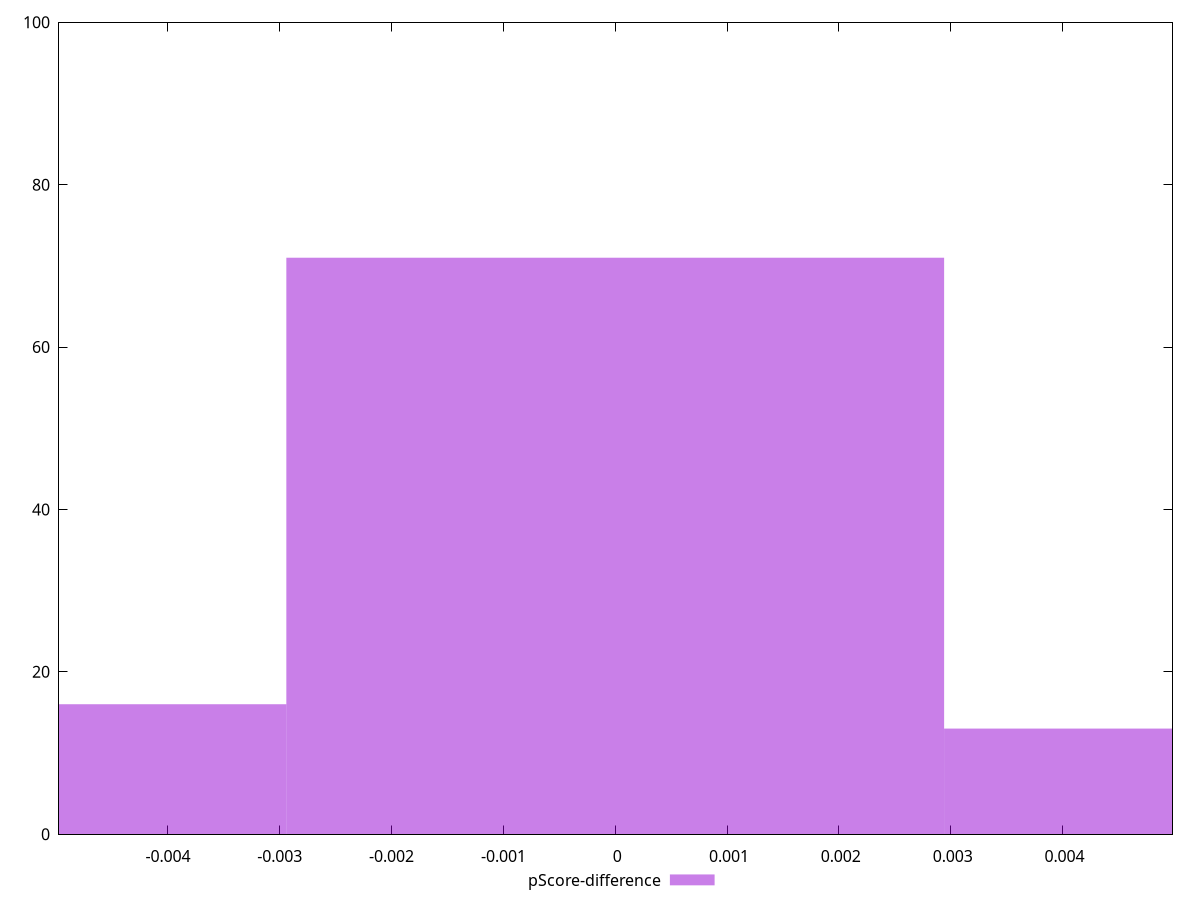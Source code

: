 reset

$pScoreDifference <<EOF
0 71
-0.005882985492728678 16
0.005882985492728678 13
EOF

set key outside below
set boxwidth 0.005882985492728678
set xrange [-0.004974673193094636:0.0049840113101840555]
set yrange [0:100]
set trange [0:100]
set style fill transparent solid 0.5 noborder
set terminal svg size 640, 490 enhanced background rgb 'white'
set output "reports/report_00028_2021-02-24T12-49-42.674Z/total-blocking-time/samples/astro/pScore-difference/histogram.svg"

plot $pScoreDifference title "pScore-difference" with boxes

reset

